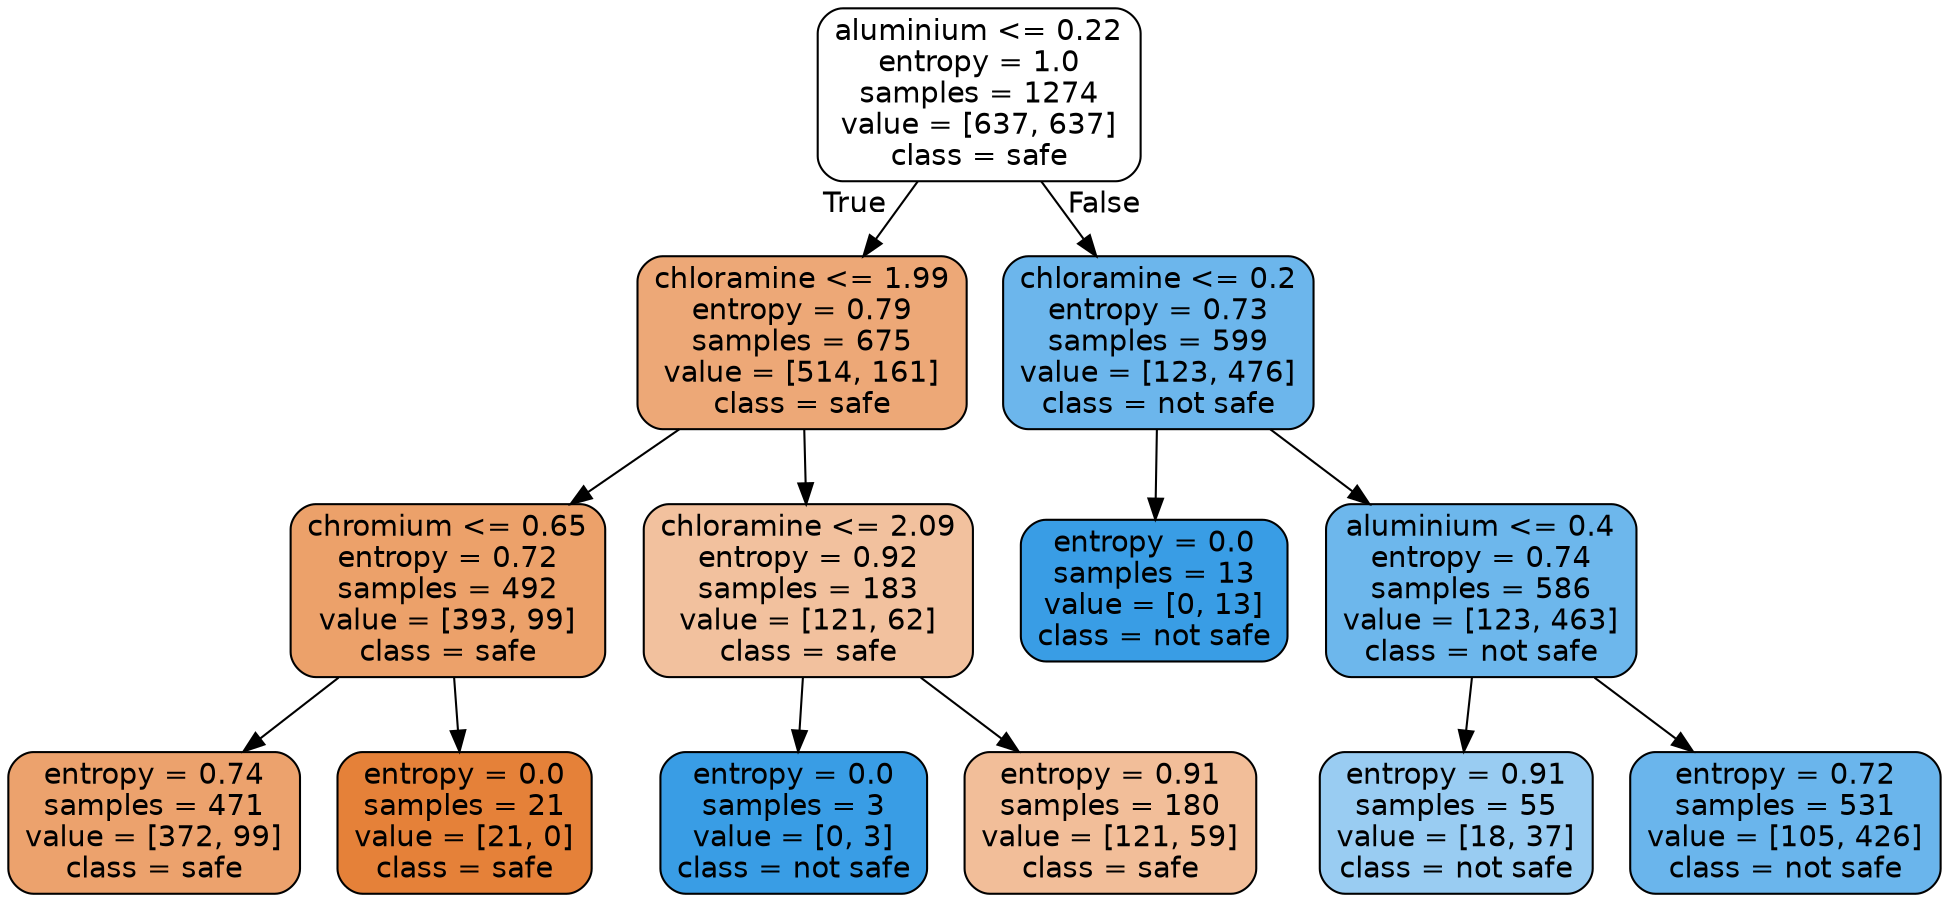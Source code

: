 digraph Tree {
node [shape=box, style="filled, rounded", color="black", fontname=helvetica] ;
edge [fontname=helvetica] ;
0 [label="aluminium <= 0.22\nentropy = 1.0\nsamples = 1274\nvalue = [637, 637]\nclass = safe", fillcolor="#e5813900"] ;
1 [label="chloramine <= 1.99\nentropy = 0.79\nsamples = 675\nvalue = [514, 161]\nclass = safe", fillcolor="#e58139af"] ;
0 -> 1 [labeldistance=2.5, labelangle=45, headlabel="True"] ;
2 [label="chromium <= 0.65\nentropy = 0.72\nsamples = 492\nvalue = [393, 99]\nclass = safe", fillcolor="#e58139bf"] ;
1 -> 2 ;
3 [label="entropy = 0.74\nsamples = 471\nvalue = [372, 99]\nclass = safe", fillcolor="#e58139bb"] ;
2 -> 3 ;
4 [label="entropy = 0.0\nsamples = 21\nvalue = [21, 0]\nclass = safe", fillcolor="#e58139ff"] ;
2 -> 4 ;
5 [label="chloramine <= 2.09\nentropy = 0.92\nsamples = 183\nvalue = [121, 62]\nclass = safe", fillcolor="#e581397c"] ;
1 -> 5 ;
6 [label="entropy = 0.0\nsamples = 3\nvalue = [0, 3]\nclass = not safe", fillcolor="#399de5ff"] ;
5 -> 6 ;
7 [label="entropy = 0.91\nsamples = 180\nvalue = [121, 59]\nclass = safe", fillcolor="#e5813983"] ;
5 -> 7 ;
8 [label="chloramine <= 0.2\nentropy = 0.73\nsamples = 599\nvalue = [123, 476]\nclass = not safe", fillcolor="#399de5bd"] ;
0 -> 8 [labeldistance=2.5, labelangle=-45, headlabel="False"] ;
9 [label="entropy = 0.0\nsamples = 13\nvalue = [0, 13]\nclass = not safe", fillcolor="#399de5ff"] ;
8 -> 9 ;
10 [label="aluminium <= 0.4\nentropy = 0.74\nsamples = 586\nvalue = [123, 463]\nclass = not safe", fillcolor="#399de5bb"] ;
8 -> 10 ;
11 [label="entropy = 0.91\nsamples = 55\nvalue = [18, 37]\nclass = not safe", fillcolor="#399de583"] ;
10 -> 11 ;
12 [label="entropy = 0.72\nsamples = 531\nvalue = [105, 426]\nclass = not safe", fillcolor="#399de5c0"] ;
10 -> 12 ;
}
